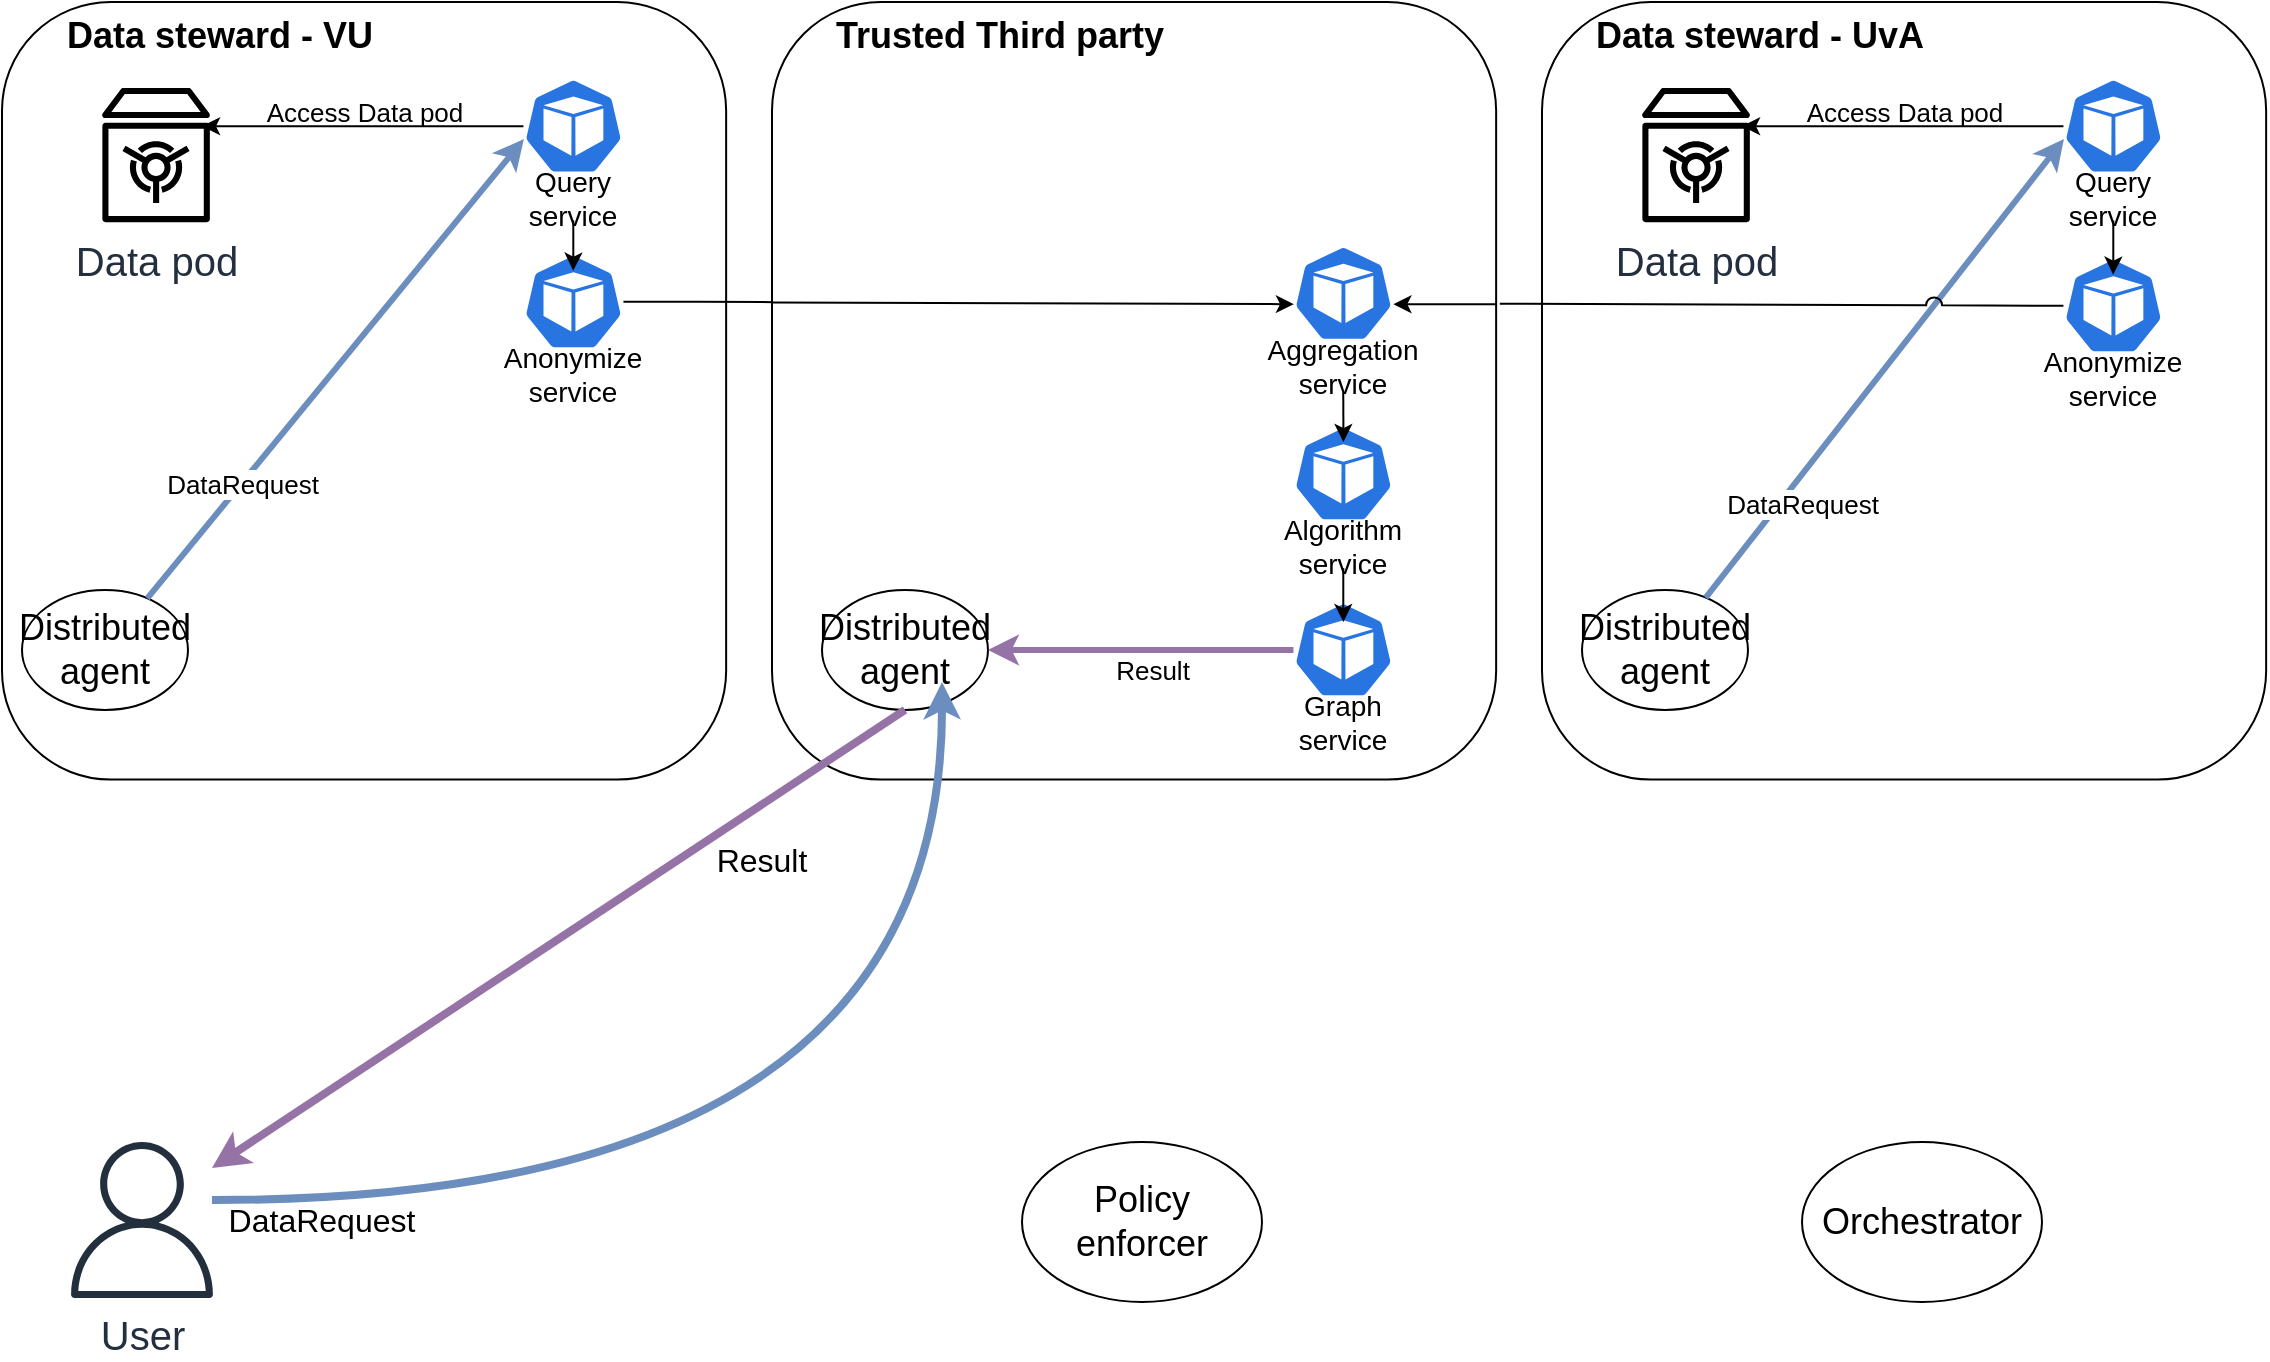 <mxfile version="21.2.8" type="device">
  <diagram name="Page-1" id="IanU65lXr5YfgjGVrclR">
    <mxGraphModel dx="1050" dy="829" grid="1" gridSize="10" guides="1" tooltips="1" connect="1" arrows="1" fold="1" page="1" pageScale="1" pageWidth="1169" pageHeight="827" math="0" shadow="0">
      <root>
        <UserObject label="" animation="show h92vyBFQPAxpP5EG-O4V-59 fade&#xa;show h92vyBFQPAxpP5EG-O4V-61 fade&#xa;wait 1000&#xa;" id="0">
          <mxCell />
        </UserObject>
        <mxCell id="1" parent="0" visible="0" />
        <mxCell id="ejBQTjxxGpx7nVnpFVH0-9" value="&lt;font style=&quot;font-size: 18px;&quot;&gt;Orchestrator&lt;/font&gt;" style="ellipse;whiteSpace=wrap;html=1;fontSize=18;" parent="1" vertex="1">
          <mxGeometry x="910" y="630" width="120" height="80" as="geometry" />
        </mxCell>
        <mxCell id="rK9YfflER0Mp0wtVrPLG-1" value="&lt;font style=&quot;font-size: 20px;&quot;&gt;User&lt;/font&gt;" style="sketch=0;outlineConnect=0;fontColor=#232F3E;gradientColor=none;fillColor=#232F3D;strokeColor=none;dashed=0;verticalLabelPosition=bottom;verticalAlign=top;align=center;html=1;fontSize=12;fontStyle=0;aspect=fixed;pointerEvents=1;shape=mxgraph.aws4.user;" parent="1" vertex="1">
          <mxGeometry x="41" y="630" width="78" height="78" as="geometry" />
        </mxCell>
        <mxCell id="ejBQTjxxGpx7nVnpFVH0-27" value="&lt;font style=&quot;font-size: 18px;&quot;&gt;Policy enforcer&lt;/font&gt;" style="ellipse;whiteSpace=wrap;html=1;fontSize=18;" parent="1" vertex="1">
          <mxGeometry x="520" y="630" width="120" height="80" as="geometry" />
        </mxCell>
        <mxCell id="1hLJXNPvr-CjMOHG3oBd-73" value="" style="group" parent="1" vertex="1" connectable="0">
          <mxGeometry x="10" y="60" width="362.069" height="388.79" as="geometry" />
        </mxCell>
        <mxCell id="1hLJXNPvr-CjMOHG3oBd-45" value="" style="rounded=1;whiteSpace=wrap;html=1;fontSize=18;" parent="1hLJXNPvr-CjMOHG3oBd-73" vertex="1">
          <mxGeometry width="362.069" height="388.79" as="geometry" />
        </mxCell>
        <mxCell id="1hLJXNPvr-CjMOHG3oBd-46" value="&lt;b style=&quot;font-size: 18px;&quot;&gt;Data steward - VU&lt;br&gt;&lt;/b&gt;" style="text;html=1;strokeColor=none;fillColor=none;align=center;verticalAlign=middle;whiteSpace=wrap;rounded=0;fontSize=18;" parent="1hLJXNPvr-CjMOHG3oBd-73" vertex="1">
          <mxGeometry x="20.002" width="177.944" height="34.075" as="geometry" />
        </mxCell>
        <mxCell id="1hLJXNPvr-CjMOHG3oBd-47" value="&lt;font style=&quot;font-size: 20px;&quot;&gt;Data pod&lt;/font&gt;" style="sketch=0;outlineConnect=0;fontColor=#232F3E;gradientColor=none;fillColor=#000000;strokeColor=none;dashed=0;verticalLabelPosition=bottom;verticalAlign=top;align=center;html=1;fontSize=12;fontStyle=0;aspect=fixed;pointerEvents=1;shape=mxgraph.aws4.vault;" parent="1hLJXNPvr-CjMOHG3oBd-73" vertex="1">
          <mxGeometry x="49.998" y="42.544" width="54.027" height="67.972" as="geometry" />
        </mxCell>
        <mxCell id="1hLJXNPvr-CjMOHG3oBd-50" value="&lt;font style=&quot;font-size: 18px;&quot;&gt;Distributed agent&lt;br&gt;&lt;/font&gt;" style="ellipse;whiteSpace=wrap;html=1;fontSize=18;" parent="1hLJXNPvr-CjMOHG3oBd-73" vertex="1">
          <mxGeometry x="21.04" y="294.01" width="82.99" height="59.94" as="geometry" />
        </mxCell>
        <mxCell id="1hLJXNPvr-CjMOHG3oBd-51" value="" style="group" parent="1hLJXNPvr-CjMOHG3oBd-73" vertex="1" connectable="0">
          <mxGeometry x="257.143" y="37.412" width="57.143" height="71.889" as="geometry" />
        </mxCell>
        <mxCell id="1hLJXNPvr-CjMOHG3oBd-52" value="" style="sketch=0;html=1;dashed=0;whitespace=wrap;fillColor=#2875E2;strokeColor=#ffffff;points=[[0.005,0.63,0],[0.1,0.2,0],[0.9,0.2,0],[0.5,0,0],[0.995,0.63,0],[0.72,0.99,0],[0.5,1,0],[0.28,0.99,0]];verticalLabelPosition=bottom;align=center;verticalAlign=top;shape=mxgraph.kubernetes.icon;prIcon=pod" parent="1hLJXNPvr-CjMOHG3oBd-51" vertex="1">
          <mxGeometry x="3.571" width="50.0" height="49.362" as="geometry" />
        </mxCell>
        <mxCell id="1hLJXNPvr-CjMOHG3oBd-53" value="&lt;font style=&quot;font-size: 14px;&quot;&gt;Query service&lt;/font&gt;" style="text;html=1;strokeColor=none;fillColor=none;align=center;verticalAlign=middle;whiteSpace=wrap;rounded=0;" parent="1hLJXNPvr-CjMOHG3oBd-51" vertex="1">
          <mxGeometry y="49.882" width="57.143" height="22.007" as="geometry" />
        </mxCell>
        <mxCell id="1hLJXNPvr-CjMOHG3oBd-54" value="" style="group" parent="1hLJXNPvr-CjMOHG3oBd-73" vertex="1" connectable="0">
          <mxGeometry x="257.143" y="123.239" width="57.143" height="71.889" as="geometry" />
        </mxCell>
        <mxCell id="1hLJXNPvr-CjMOHG3oBd-55" value="" style="sketch=0;html=1;dashed=0;whitespace=wrap;fillColor=#2875E2;strokeColor=#ffffff;points=[[0.005,0.63,0],[0.1,0.2,0],[0.9,0.2,0],[0.5,0,0],[0.995,0.63,0],[0.72,0.99,0],[0.5,1,0],[0.28,0.99,0]];verticalLabelPosition=bottom;align=center;verticalAlign=top;shape=mxgraph.kubernetes.icon;prIcon=pod" parent="1hLJXNPvr-CjMOHG3oBd-54" vertex="1">
          <mxGeometry x="3.571" width="50.0" height="49.362" as="geometry" />
        </mxCell>
        <mxCell id="1hLJXNPvr-CjMOHG3oBd-56" value="&lt;font style=&quot;font-size: 14px;&quot;&gt;Anonymize service&lt;/font&gt;" style="text;html=1;strokeColor=none;fillColor=none;align=center;verticalAlign=middle;whiteSpace=wrap;rounded=0;" parent="1hLJXNPvr-CjMOHG3oBd-54" vertex="1">
          <mxGeometry y="49.882" width="57.143" height="22.007" as="geometry" />
        </mxCell>
        <mxCell id="1hLJXNPvr-CjMOHG3oBd-57" value="" style="group" parent="1hLJXNPvr-CjMOHG3oBd-73" vertex="1" connectable="0">
          <mxGeometry x="257.143" y="211.267" width="57.143" height="71.889" as="geometry" />
        </mxCell>
        <mxCell id="1hLJXNPvr-CjMOHG3oBd-58" value="" style="sketch=0;html=1;dashed=0;whitespace=wrap;fillColor=#2875E2;strokeColor=#ffffff;points=[[0.005,0.63,0],[0.1,0.2,0],[0.9,0.2,0],[0.5,0,0],[0.995,0.63,0],[0.72,0.99,0],[0.5,1,0],[0.28,0.99,0]];verticalLabelPosition=bottom;align=center;verticalAlign=top;shape=mxgraph.kubernetes.icon;prIcon=pod" parent="1hLJXNPvr-CjMOHG3oBd-57" vertex="1">
          <mxGeometry x="3.571" width="50.0" height="49.362" as="geometry" />
        </mxCell>
        <mxCell id="1hLJXNPvr-CjMOHG3oBd-59" value="&lt;font style=&quot;font-size: 14px;&quot;&gt;Algorithm service&lt;/font&gt;" style="text;html=1;strokeColor=none;fillColor=none;align=center;verticalAlign=middle;whiteSpace=wrap;rounded=0;" parent="1hLJXNPvr-CjMOHG3oBd-57" vertex="1">
          <mxGeometry y="49.882" width="57.143" height="22.007" as="geometry" />
        </mxCell>
        <mxCell id="1hLJXNPvr-CjMOHG3oBd-60" value="" style="group" parent="1hLJXNPvr-CjMOHG3oBd-73" vertex="1" connectable="0">
          <mxGeometry x="257.143" y="299.295" width="57.143" height="71.889" as="geometry" />
        </mxCell>
        <mxCell id="1hLJXNPvr-CjMOHG3oBd-61" value="" style="sketch=0;html=1;dashed=0;whitespace=wrap;fillColor=#2875E2;strokeColor=#ffffff;points=[[0.005,0.63,0],[0.1,0.2,0],[0.9,0.2,0],[0.5,0,0],[0.995,0.63,0],[0.72,0.99,0],[0.5,1,0],[0.28,0.99,0]];verticalLabelPosition=bottom;align=center;verticalAlign=top;shape=mxgraph.kubernetes.icon;prIcon=pod" parent="1hLJXNPvr-CjMOHG3oBd-60" vertex="1">
          <mxGeometry x="3.571" width="50.0" height="49.362" as="geometry" />
        </mxCell>
        <mxCell id="1hLJXNPvr-CjMOHG3oBd-62" value="&lt;font style=&quot;font-size: 14px;&quot;&gt;Graph service&lt;/font&gt;" style="text;html=1;strokeColor=none;fillColor=none;align=center;verticalAlign=middle;whiteSpace=wrap;rounded=0;" parent="1hLJXNPvr-CjMOHG3oBd-60" vertex="1">
          <mxGeometry y="49.882" width="57.143" height="22.007" as="geometry" />
        </mxCell>
        <mxCell id="1hLJXNPvr-CjMOHG3oBd-65" value="&lt;font style=&quot;font-size: 13px;&quot;&gt;Access Data pod&lt;/font&gt;" style="edgeLabel;html=1;align=center;verticalAlign=middle;resizable=0;points=[];" parent="1hLJXNPvr-CjMOHG3oBd-73" vertex="1" connectable="0">
          <mxGeometry x="180.714" y="55.111" as="geometry" />
        </mxCell>
        <mxCell id="1hLJXNPvr-CjMOHG3oBd-69" style="edgeStyle=orthogonalEdgeStyle;rounded=0;orthogonalLoop=1;jettySize=auto;html=1;entryX=0.497;entryY=0.184;entryDx=0;entryDy=0;entryPerimeter=0;" parent="1hLJXNPvr-CjMOHG3oBd-73" source="1hLJXNPvr-CjMOHG3oBd-53" target="1hLJXNPvr-CjMOHG3oBd-55" edge="1">
          <mxGeometry relative="1" as="geometry" />
        </mxCell>
        <mxCell id="1hLJXNPvr-CjMOHG3oBd-70" style="edgeStyle=orthogonalEdgeStyle;rounded=0;orthogonalLoop=1;jettySize=auto;html=1;entryX=0.5;entryY=0.177;entryDx=0;entryDy=0;entryPerimeter=0;" parent="1hLJXNPvr-CjMOHG3oBd-73" source="1hLJXNPvr-CjMOHG3oBd-56" target="1hLJXNPvr-CjMOHG3oBd-58" edge="1">
          <mxGeometry relative="1" as="geometry" />
        </mxCell>
        <mxCell id="1hLJXNPvr-CjMOHG3oBd-71" style="edgeStyle=orthogonalEdgeStyle;rounded=0;orthogonalLoop=1;jettySize=auto;html=1;entryX=0.5;entryY=0.217;entryDx=0;entryDy=0;entryPerimeter=0;" parent="1hLJXNPvr-CjMOHG3oBd-73" source="1hLJXNPvr-CjMOHG3oBd-59" target="1hLJXNPvr-CjMOHG3oBd-61" edge="1">
          <mxGeometry relative="1" as="geometry" />
        </mxCell>
        <mxCell id="1hLJXNPvr-CjMOHG3oBd-48" style="rounded=0;orthogonalLoop=1;jettySize=auto;html=1;entryX=0.005;entryY=0.63;entryDx=0;entryDy=0;entryPerimeter=0;fillColor=#dae8fc;strokeColor=#6c8ebf;strokeWidth=2;" parent="1hLJXNPvr-CjMOHG3oBd-73" source="1hLJXNPvr-CjMOHG3oBd-50" target="1hLJXNPvr-CjMOHG3oBd-52" edge="1">
          <mxGeometry relative="1" as="geometry" />
        </mxCell>
        <mxCell id="1hLJXNPvr-CjMOHG3oBd-49" value="&lt;font style=&quot;font-size: 13px;&quot;&gt;DataRequest&lt;/font&gt;" style="edgeLabel;html=1;align=center;verticalAlign=middle;resizable=0;points=[];" parent="1hLJXNPvr-CjMOHG3oBd-48" vertex="1" connectable="0">
          <mxGeometry x="-0.082" y="-1" relative="1" as="geometry">
            <mxPoint x="-30" y="57" as="offset" />
          </mxGeometry>
        </mxCell>
        <mxCell id="1hLJXNPvr-CjMOHG3oBd-72" style="edgeStyle=orthogonalEdgeStyle;rounded=0;orthogonalLoop=1;jettySize=auto;html=1;entryX=0.926;entryY=0.285;entryDx=0;entryDy=0;entryPerimeter=0;startArrow=classic;startFill=1;" parent="1hLJXNPvr-CjMOHG3oBd-73" source="1hLJXNPvr-CjMOHG3oBd-52" target="1hLJXNPvr-CjMOHG3oBd-47" edge="1">
          <mxGeometry relative="1" as="geometry" />
        </mxCell>
        <mxCell id="10bMJvYO1VGyvlAgDhY--3" style="edgeStyle=orthogonalEdgeStyle;rounded=0;orthogonalLoop=1;jettySize=auto;html=1;entryX=1;entryY=0.5;entryDx=0;entryDy=0;fillColor=#e1d5e7;strokeColor=#9673a6;strokeWidth=2;" parent="1hLJXNPvr-CjMOHG3oBd-73" source="1hLJXNPvr-CjMOHG3oBd-61" target="1hLJXNPvr-CjMOHG3oBd-50" edge="1">
          <mxGeometry relative="1" as="geometry" />
        </mxCell>
        <mxCell id="1hLJXNPvr-CjMOHG3oBd-99" value="" style="group" parent="1" vertex="1" connectable="0">
          <mxGeometry x="780" y="60" width="362.069" height="388.79" as="geometry" />
        </mxCell>
        <mxCell id="1hLJXNPvr-CjMOHG3oBd-74" value="" style="rounded=1;whiteSpace=wrap;html=1;fontSize=18;" parent="1hLJXNPvr-CjMOHG3oBd-99" vertex="1">
          <mxGeometry width="362.069" height="388.79" as="geometry" />
        </mxCell>
        <mxCell id="1hLJXNPvr-CjMOHG3oBd-75" value="&lt;b style=&quot;font-size: 18px;&quot;&gt;Data steward - UvA&lt;br&gt;&lt;/b&gt;" style="text;html=1;strokeColor=none;fillColor=none;align=center;verticalAlign=middle;whiteSpace=wrap;rounded=0;fontSize=18;" parent="1hLJXNPvr-CjMOHG3oBd-99" vertex="1">
          <mxGeometry x="20.002" width="177.944" height="34.075" as="geometry" />
        </mxCell>
        <mxCell id="1hLJXNPvr-CjMOHG3oBd-76" value="&lt;font style=&quot;font-size: 20px;&quot;&gt;Data pod&lt;/font&gt;" style="sketch=0;outlineConnect=0;fontColor=#232F3E;gradientColor=none;fillColor=#000000;strokeColor=none;dashed=0;verticalLabelPosition=bottom;verticalAlign=top;align=center;html=1;fontSize=12;fontStyle=0;aspect=fixed;pointerEvents=1;shape=mxgraph.aws4.vault;" parent="1hLJXNPvr-CjMOHG3oBd-99" vertex="1">
          <mxGeometry x="49.998" y="42.544" width="54.027" height="67.972" as="geometry" />
        </mxCell>
        <mxCell id="1hLJXNPvr-CjMOHG3oBd-79" value="&lt;font style=&quot;font-size: 18px;&quot;&gt;Distributed agent&lt;br&gt;&lt;/font&gt;" style="ellipse;whiteSpace=wrap;html=1;fontSize=18;" parent="1hLJXNPvr-CjMOHG3oBd-99" vertex="1">
          <mxGeometry x="20" y="294" width="82.99" height="59.94" as="geometry" />
        </mxCell>
        <mxCell id="1hLJXNPvr-CjMOHG3oBd-80" value="" style="group" parent="1hLJXNPvr-CjMOHG3oBd-99" vertex="1" connectable="0">
          <mxGeometry x="257.143" y="37.412" width="57.143" height="71.889" as="geometry" />
        </mxCell>
        <mxCell id="1hLJXNPvr-CjMOHG3oBd-81" value="" style="sketch=0;html=1;dashed=0;whitespace=wrap;fillColor=#2875E2;strokeColor=#ffffff;points=[[0.005,0.63,0],[0.1,0.2,0],[0.9,0.2,0],[0.5,0,0],[0.995,0.63,0],[0.72,0.99,0],[0.5,1,0],[0.28,0.99,0]];verticalLabelPosition=bottom;align=center;verticalAlign=top;shape=mxgraph.kubernetes.icon;prIcon=pod" parent="1hLJXNPvr-CjMOHG3oBd-80" vertex="1">
          <mxGeometry x="3.571" width="50.0" height="49.362" as="geometry" />
        </mxCell>
        <mxCell id="1hLJXNPvr-CjMOHG3oBd-82" value="&lt;font style=&quot;font-size: 14px;&quot;&gt;Query service&lt;/font&gt;" style="text;html=1;strokeColor=none;fillColor=none;align=center;verticalAlign=middle;whiteSpace=wrap;rounded=0;" parent="1hLJXNPvr-CjMOHG3oBd-80" vertex="1">
          <mxGeometry y="49.882" width="57.143" height="22.007" as="geometry" />
        </mxCell>
        <mxCell id="1hLJXNPvr-CjMOHG3oBd-83" value="" style="group" parent="1hLJXNPvr-CjMOHG3oBd-99" vertex="1" connectable="0">
          <mxGeometry x="257.143" y="123.239" width="57.143" height="71.889" as="geometry" />
        </mxCell>
        <mxCell id="1hLJXNPvr-CjMOHG3oBd-84" value="" style="sketch=0;html=1;dashed=0;whitespace=wrap;fillColor=#2875E2;strokeColor=#ffffff;points=[[0.005,0.63,0],[0.1,0.2,0],[0.9,0.2,0],[0.5,0,0],[0.995,0.63,0],[0.72,0.99,0],[0.5,1,0],[0.28,0.99,0]];verticalLabelPosition=bottom;align=center;verticalAlign=top;shape=mxgraph.kubernetes.icon;prIcon=pod" parent="1hLJXNPvr-CjMOHG3oBd-83" vertex="1">
          <mxGeometry x="3.571" width="50.0" height="49.362" as="geometry" />
        </mxCell>
        <mxCell id="1hLJXNPvr-CjMOHG3oBd-85" value="&lt;font style=&quot;font-size: 14px;&quot;&gt;Anonymize service&lt;/font&gt;" style="text;html=1;strokeColor=none;fillColor=none;align=center;verticalAlign=middle;whiteSpace=wrap;rounded=0;" parent="1hLJXNPvr-CjMOHG3oBd-83" vertex="1">
          <mxGeometry y="49.882" width="57.143" height="22.007" as="geometry" />
        </mxCell>
        <mxCell id="1hLJXNPvr-CjMOHG3oBd-86" value="" style="group" parent="1hLJXNPvr-CjMOHG3oBd-99" vertex="1" connectable="0">
          <mxGeometry x="257.143" y="211.267" width="57.143" height="71.889" as="geometry" />
        </mxCell>
        <mxCell id="1hLJXNPvr-CjMOHG3oBd-87" value="" style="sketch=0;html=1;dashed=0;whitespace=wrap;fillColor=#2875E2;strokeColor=#ffffff;points=[[0.005,0.63,0],[0.1,0.2,0],[0.9,0.2,0],[0.5,0,0],[0.995,0.63,0],[0.72,0.99,0],[0.5,1,0],[0.28,0.99,0]];verticalLabelPosition=bottom;align=center;verticalAlign=top;shape=mxgraph.kubernetes.icon;prIcon=pod" parent="1hLJXNPvr-CjMOHG3oBd-86" vertex="1">
          <mxGeometry x="3.571" width="50.0" height="49.362" as="geometry" />
        </mxCell>
        <mxCell id="1hLJXNPvr-CjMOHG3oBd-88" value="&lt;font style=&quot;font-size: 14px;&quot;&gt;Algorithm service&lt;/font&gt;" style="text;html=1;strokeColor=none;fillColor=none;align=center;verticalAlign=middle;whiteSpace=wrap;rounded=0;" parent="1hLJXNPvr-CjMOHG3oBd-86" vertex="1">
          <mxGeometry y="49.882" width="57.143" height="22.007" as="geometry" />
        </mxCell>
        <mxCell id="1hLJXNPvr-CjMOHG3oBd-89" value="" style="group" parent="1hLJXNPvr-CjMOHG3oBd-99" vertex="1" connectable="0">
          <mxGeometry x="257.143" y="299.295" width="57.143" height="71.889" as="geometry" />
        </mxCell>
        <mxCell id="1hLJXNPvr-CjMOHG3oBd-90" value="" style="sketch=0;html=1;dashed=0;whitespace=wrap;fillColor=#2875E2;strokeColor=#ffffff;points=[[0.005,0.63,0],[0.1,0.2,0],[0.9,0.2,0],[0.5,0,0],[0.995,0.63,0],[0.72,0.99,0],[0.5,1,0],[0.28,0.99,0]];verticalLabelPosition=bottom;align=center;verticalAlign=top;shape=mxgraph.kubernetes.icon;prIcon=pod" parent="1hLJXNPvr-CjMOHG3oBd-89" vertex="1">
          <mxGeometry x="3.571" width="50.0" height="49.362" as="geometry" />
        </mxCell>
        <mxCell id="1hLJXNPvr-CjMOHG3oBd-91" value="&lt;font style=&quot;font-size: 14px;&quot;&gt;Graph service&lt;/font&gt;" style="text;html=1;strokeColor=none;fillColor=none;align=center;verticalAlign=middle;whiteSpace=wrap;rounded=0;" parent="1hLJXNPvr-CjMOHG3oBd-89" vertex="1">
          <mxGeometry y="49.882" width="57.143" height="22.007" as="geometry" />
        </mxCell>
        <mxCell id="1hLJXNPvr-CjMOHG3oBd-94" value="&lt;font style=&quot;font-size: 13px;&quot;&gt;Access Data pod&lt;/font&gt;" style="edgeLabel;html=1;align=center;verticalAlign=middle;resizable=0;points=[];" parent="1hLJXNPvr-CjMOHG3oBd-99" vertex="1" connectable="0">
          <mxGeometry x="180.714" y="55.111" as="geometry" />
        </mxCell>
        <mxCell id="1hLJXNPvr-CjMOHG3oBd-95" style="edgeStyle=orthogonalEdgeStyle;rounded=0;orthogonalLoop=1;jettySize=auto;html=1;entryX=0.497;entryY=0.184;entryDx=0;entryDy=0;entryPerimeter=0;" parent="1hLJXNPvr-CjMOHG3oBd-99" source="1hLJXNPvr-CjMOHG3oBd-82" target="1hLJXNPvr-CjMOHG3oBd-84" edge="1">
          <mxGeometry relative="1" as="geometry" />
        </mxCell>
        <mxCell id="1hLJXNPvr-CjMOHG3oBd-96" style="edgeStyle=orthogonalEdgeStyle;rounded=0;orthogonalLoop=1;jettySize=auto;html=1;entryX=0.5;entryY=0.177;entryDx=0;entryDy=0;entryPerimeter=0;" parent="1hLJXNPvr-CjMOHG3oBd-99" source="1hLJXNPvr-CjMOHG3oBd-85" target="1hLJXNPvr-CjMOHG3oBd-87" edge="1">
          <mxGeometry relative="1" as="geometry" />
        </mxCell>
        <mxCell id="1hLJXNPvr-CjMOHG3oBd-97" style="edgeStyle=orthogonalEdgeStyle;rounded=0;orthogonalLoop=1;jettySize=auto;html=1;entryX=0.5;entryY=0.217;entryDx=0;entryDy=0;entryPerimeter=0;" parent="1hLJXNPvr-CjMOHG3oBd-99" source="1hLJXNPvr-CjMOHG3oBd-88" target="1hLJXNPvr-CjMOHG3oBd-90" edge="1">
          <mxGeometry relative="1" as="geometry" />
        </mxCell>
        <mxCell id="1hLJXNPvr-CjMOHG3oBd-77" style="rounded=0;orthogonalLoop=1;jettySize=auto;html=1;entryX=0.005;entryY=0.63;entryDx=0;entryDy=0;entryPerimeter=0;fillColor=#dae8fc;strokeColor=#6c8ebf;strokeWidth=2;" parent="1hLJXNPvr-CjMOHG3oBd-99" source="1hLJXNPvr-CjMOHG3oBd-79" target="1hLJXNPvr-CjMOHG3oBd-81" edge="1">
          <mxGeometry relative="1" as="geometry" />
        </mxCell>
        <mxCell id="1hLJXNPvr-CjMOHG3oBd-78" value="&lt;font style=&quot;font-size: 13px;&quot;&gt;DataRequest&lt;/font&gt;" style="edgeLabel;html=1;align=center;verticalAlign=middle;resizable=0;points=[];" parent="1hLJXNPvr-CjMOHG3oBd-77" vertex="1" connectable="0">
          <mxGeometry x="-0.082" y="-1" relative="1" as="geometry">
            <mxPoint x="-35" y="67" as="offset" />
          </mxGeometry>
        </mxCell>
        <mxCell id="1hLJXNPvr-CjMOHG3oBd-98" style="edgeStyle=orthogonalEdgeStyle;rounded=0;orthogonalLoop=1;jettySize=auto;html=1;entryX=0.926;entryY=0.285;entryDx=0;entryDy=0;entryPerimeter=0;startArrow=classic;startFill=1;" parent="1hLJXNPvr-CjMOHG3oBd-99" source="1hLJXNPvr-CjMOHG3oBd-81" target="1hLJXNPvr-CjMOHG3oBd-76" edge="1">
          <mxGeometry relative="1" as="geometry" />
        </mxCell>
        <mxCell id="10bMJvYO1VGyvlAgDhY--6" style="edgeStyle=orthogonalEdgeStyle;rounded=0;orthogonalLoop=1;jettySize=auto;html=1;entryX=1;entryY=0.5;entryDx=0;entryDy=0;fillColor=#e1d5e7;strokeColor=#9673a6;strokeWidth=2;" parent="1hLJXNPvr-CjMOHG3oBd-99" source="1hLJXNPvr-CjMOHG3oBd-90" target="1hLJXNPvr-CjMOHG3oBd-79" edge="1">
          <mxGeometry relative="1" as="geometry" />
        </mxCell>
        <mxCell id="10bMJvYO1VGyvlAgDhY--2" value="&lt;font style=&quot;font-size: 16px;&quot;&gt;&lt;b&gt;1&lt;/b&gt;&lt;/font&gt;" style="ellipse;whiteSpace=wrap;html=1;aspect=fixed;strokeWidth=2;fontFamily=Tahoma;spacingBottom=4;spacingRight=2;strokeColor=#82b366;fillColor=#d5e8d4;" parent="1" vertex="1">
          <mxGeometry x="520" y="750" width="47" height="47" as="geometry" />
        </mxCell>
        <mxCell id="10bMJvYO1VGyvlAgDhY--11" value="" style="endArrow=classic;html=1;rounded=0;fillColor=#d5e8d4;strokeColor=#82b366;strokeWidth=3;" parent="1" edge="1">
          <mxGeometry width="50" height="50" relative="1" as="geometry">
            <mxPoint x="579.81" y="810" as="sourcePoint" />
            <mxPoint x="579.81" y="710" as="targetPoint" />
          </mxGeometry>
        </mxCell>
        <mxCell id="xS-tHYIV7e6mVsEU0imL-1" style="edgeStyle=orthogonalEdgeStyle;rounded=0;orthogonalLoop=1;jettySize=auto;html=1;" edge="1" parent="1" source="1hLJXNPvr-CjMOHG3oBd-121" target="1hLJXNPvr-CjMOHG3oBd-157">
          <mxGeometry relative="1" as="geometry" />
        </mxCell>
        <object label="archetype-arrives" id="_XR76nhHlAqlG2cMq_mx-5">
          <mxCell parent="0" visible="0" />
        </object>
        <mxCell id="_XR76nhHlAqlG2cMq_mx-6" value="" style="endArrow=classic;html=1;rounded=0;fillColor=#d5e8d4;strokeColor=#82b366;strokeWidth=3;" parent="_XR76nhHlAqlG2cMq_mx-5" edge="1">
          <mxGeometry width="50" height="50" relative="1" as="geometry">
            <mxPoint x="580" y="810" as="sourcePoint" />
            <mxPoint x="580" y="710" as="targetPoint" />
          </mxGeometry>
        </mxCell>
        <mxCell id="_XR76nhHlAqlG2cMq_mx-7" value="&lt;ul style=&quot;border-color: var(--border-color); font-size: 16px; text-align: left;&quot;&gt;&lt;li style=&quot;border-color: var(--border-color);&quot;&gt;New archetype pattern for this agreement&lt;/li&gt;&lt;li style=&quot;border-color: var(--border-color);&quot;&gt;&lt;span style=&quot;border-color: var(--border-color);&quot;&gt;Invalidate accessTokens for associated users&lt;/span&gt;&lt;/li&gt;&lt;/ul&gt;" style="text;html=1;strokeColor=none;fillColor=none;align=center;verticalAlign=middle;whiteSpace=wrap;rounded=0;" parent="_XR76nhHlAqlG2cMq_mx-5" vertex="1">
          <mxGeometry x="570" y="750" width="350" height="60" as="geometry" />
        </mxCell>
        <mxCell id="10bMJvYO1VGyvlAgDhY--13" style="rounded=0;orthogonalLoop=1;jettySize=auto;html=1;entryX=0.653;entryY=0.936;entryDx=0;entryDy=0;fillColor=#dae8fc;strokeColor=#6c8ebf;strokeWidth=4;entryPerimeter=0;" parent="_XR76nhHlAqlG2cMq_mx-5" edge="1">
          <mxGeometry relative="1" as="geometry">
            <mxPoint x="85" y="630" as="sourcePoint" />
            <mxPoint x="85" y="410" as="targetPoint" />
          </mxGeometry>
        </mxCell>
        <mxCell id="10bMJvYO1VGyvlAgDhY--14" style="rounded=0;orthogonalLoop=1;jettySize=auto;html=1;fillColor=#e1d5e7;strokeColor=#9673a6;strokeWidth=4;" parent="_XR76nhHlAqlG2cMq_mx-5" edge="1">
          <mxGeometry relative="1" as="geometry">
            <mxPoint x="73" y="414" as="sourcePoint" />
            <mxPoint x="73" y="620" as="targetPoint" />
          </mxGeometry>
        </mxCell>
        <mxCell id="10bMJvYO1VGyvlAgDhY--15" style="rounded=0;orthogonalLoop=1;jettySize=auto;html=1;entryX=0;entryY=1;entryDx=0;entryDy=0;fillColor=#dae8fc;strokeColor=#6c8ebf;strokeWidth=4;" parent="_XR76nhHlAqlG2cMq_mx-5" edge="1">
          <mxGeometry relative="1" as="geometry">
            <mxPoint x="130" y="680" as="sourcePoint" />
            <mxPoint x="812" y="405" as="targetPoint" />
          </mxGeometry>
        </mxCell>
        <mxCell id="10bMJvYO1VGyvlAgDhY--16" style="rounded=0;orthogonalLoop=1;jettySize=auto;html=1;exitX=0;exitY=0.5;exitDx=0;exitDy=0;fillColor=#e1d5e7;strokeColor=#9673a6;strokeWidth=4;" parent="_XR76nhHlAqlG2cMq_mx-5" edge="1">
          <mxGeometry relative="1" as="geometry">
            <mxPoint x="800" y="384" as="sourcePoint" />
            <mxPoint x="115" y="655" as="targetPoint" />
          </mxGeometry>
        </mxCell>
        <object label="Request1.2" id="10bMJvYO1VGyvlAgDhY--26">
          <mxCell parent="0" visible="0" />
        </object>
        <mxCell id="10bMJvYO1VGyvlAgDhY--29" style="edgeStyle=orthogonalEdgeStyle;rounded=0;orthogonalLoop=1;jettySize=auto;html=1;fillColor=#fff2cc;strokeColor=#d6b656;strokeWidth=4;" parent="10bMJvYO1VGyvlAgDhY--26" edge="1">
          <mxGeometry relative="1" as="geometry">
            <mxPoint x="640" y="670" as="sourcePoint" />
            <mxPoint x="910" y="670" as="targetPoint" />
          </mxGeometry>
        </mxCell>
        <mxCell id="10bMJvYO1VGyvlAgDhY--32" value="&lt;font style=&quot;&quot;&gt;&lt;font style=&quot;font-size: 16px;&quot;&gt;OrchestratorRequest&lt;/font&gt;&lt;br&gt;&lt;/font&gt;" style="text;html=1;strokeColor=none;fillColor=none;align=center;verticalAlign=middle;whiteSpace=wrap;rounded=0;" parent="10bMJvYO1VGyvlAgDhY--26" vertex="1">
          <mxGeometry x="670" y="670" width="210" height="40" as="geometry" />
        </mxCell>
        <mxCell id="10bMJvYO1VGyvlAgDhY--37" value="" style="endArrow=classic;html=1;rounded=0;fillColor=#fff2cc;strokeColor=#d6b656;strokeWidth=4;" parent="10bMJvYO1VGyvlAgDhY--26" edge="1">
          <mxGeometry width="50" height="50" relative="1" as="geometry">
            <mxPoint x="80" y="429" as="sourcePoint" />
            <mxPoint x="80" y="610" as="targetPoint" />
          </mxGeometry>
        </mxCell>
        <mxCell id="10bMJvYO1VGyvlAgDhY--38" value="&lt;font style=&quot;font-size: 16px;&quot;&gt;TokenExpired&lt;/font&gt;" style="edgeLabel;html=1;align=center;verticalAlign=middle;resizable=0;points=[];" parent="10bMJvYO1VGyvlAgDhY--37" vertex="1" connectable="0">
          <mxGeometry x="0.316" y="1" relative="1" as="geometry">
            <mxPoint x="119" y="12" as="offset" />
          </mxGeometry>
        </mxCell>
        <mxCell id="10bMJvYO1VGyvlAgDhY--40" value="&lt;font style=&quot;font-size: 16px;&quot;&gt;&lt;b&gt;2&lt;/b&gt;&lt;/font&gt;" style="ellipse;whiteSpace=wrap;html=1;aspect=fixed;strokeWidth=2;fontFamily=Tahoma;spacingBottom=4;spacingRight=2;strokeColor=#d6b656;fillColor=#fff2cc;" parent="10bMJvYO1VGyvlAgDhY--26" vertex="1">
          <mxGeometry x="650" y="680" width="47" height="47" as="geometry" />
        </mxCell>
        <mxCell id="10bMJvYO1VGyvlAgDhY--42" value="&lt;font style=&quot;font-size: 16px;&quot;&gt;&lt;b&gt;2&lt;/b&gt;&lt;/font&gt;" style="ellipse;whiteSpace=wrap;html=1;aspect=fixed;strokeWidth=2;fontFamily=Tahoma;spacingBottom=4;spacingRight=2;strokeColor=#d6b656;fillColor=#fff2cc;" parent="10bMJvYO1VGyvlAgDhY--26" vertex="1">
          <mxGeometry x="100" y="536.5" width="47" height="47" as="geometry" />
        </mxCell>
        <mxCell id="10bMJvYO1VGyvlAgDhY--46" value="&lt;ul style=&quot;border-color: var(--border-color); font-size: 16px; text-align: left;&quot;&gt;&lt;li style=&quot;border-color: var(--border-color);&quot;&gt;New archetype pattern for this agreement&lt;/li&gt;&lt;/ul&gt;" style="text;html=1;strokeColor=none;fillColor=none;align=center;verticalAlign=middle;whiteSpace=wrap;rounded=0;" parent="10bMJvYO1VGyvlAgDhY--26" vertex="1">
          <mxGeometry x="670" y="690" width="350" height="60" as="geometry" />
        </mxCell>
        <object label="Request1.3" id="10bMJvYO1VGyvlAgDhY--49">
          <mxCell parent="0" visible="0" />
        </object>
        <mxCell id="10bMJvYO1VGyvlAgDhY--50" style="edgeStyle=orthogonalEdgeStyle;rounded=0;orthogonalLoop=1;jettySize=auto;html=1;curved=1;entryX=0;entryY=1;entryDx=0;entryDy=0;fillColor=#f8cecc;strokeColor=#b85450;strokeWidth=4;" parent="10bMJvYO1VGyvlAgDhY--49" edge="1">
          <mxGeometry relative="1" as="geometry">
            <mxPoint x="80" y="708" as="sourcePoint" />
            <mxPoint x="538" y="698" as="targetPoint" />
            <Array as="points">
              <mxPoint x="80" y="730" />
              <mxPoint x="538" y="730" />
            </Array>
          </mxGeometry>
        </mxCell>
        <mxCell id="10bMJvYO1VGyvlAgDhY--51" value="&lt;font style=&quot;font-size: 16px;&quot;&gt;TokenRefresh&lt;/font&gt;" style="edgeLabel;html=1;align=center;verticalAlign=middle;resizable=0;points=[];" parent="10bMJvYO1VGyvlAgDhY--50" vertex="1" connectable="0">
          <mxGeometry x="0.044" y="-2" relative="1" as="geometry">
            <mxPoint x="-15" y="8" as="offset" />
          </mxGeometry>
        </mxCell>
        <mxCell id="10bMJvYO1VGyvlAgDhY--52" style="edgeStyle=orthogonalEdgeStyle;rounded=0;orthogonalLoop=1;jettySize=auto;html=1;fillColor=#fff2cc;strokeColor=#d6b656;strokeWidth=4;" parent="10bMJvYO1VGyvlAgDhY--49" edge="1">
          <mxGeometry relative="1" as="geometry">
            <mxPoint x="640" y="670" as="sourcePoint" />
            <mxPoint x="910" y="670" as="targetPoint" />
          </mxGeometry>
        </mxCell>
        <mxCell id="10bMJvYO1VGyvlAgDhY--55" value="&lt;font style=&quot;&quot;&gt;&lt;font style=&quot;font-size: 16px;&quot;&gt;OrchestratorRequest&lt;/font&gt;&lt;br&gt;&lt;/font&gt;" style="text;html=1;strokeColor=none;fillColor=none;align=center;verticalAlign=middle;whiteSpace=wrap;rounded=0;" parent="10bMJvYO1VGyvlAgDhY--49" vertex="1">
          <mxGeometry x="670" y="670" width="210" height="40" as="geometry" />
        </mxCell>
        <mxCell id="10bMJvYO1VGyvlAgDhY--56" style="rounded=0;orthogonalLoop=1;jettySize=auto;html=1;entryX=1;entryY=1;entryDx=0;entryDy=0;exitX=0;exitY=0;exitDx=0;exitDy=0;fillColor=#f8cecc;strokeColor=#b85450;strokeWidth=4;" parent="10bMJvYO1VGyvlAgDhY--49" target="1hLJXNPvr-CjMOHG3oBd-79" edge="1">
          <mxGeometry relative="1" as="geometry">
            <mxPoint x="928" y="642" as="sourcePoint" />
            <mxPoint x="926" y="449" as="targetPoint" />
          </mxGeometry>
        </mxCell>
        <mxCell id="10bMJvYO1VGyvlAgDhY--57" value="" style="endArrow=classic;html=1;rounded=0;fillColor=#fff2cc;strokeColor=#d6b656;strokeWidth=4;" parent="10bMJvYO1VGyvlAgDhY--49" edge="1">
          <mxGeometry width="50" height="50" relative="1" as="geometry">
            <mxPoint x="80" y="429" as="sourcePoint" />
            <mxPoint x="80" y="610" as="targetPoint" />
          </mxGeometry>
        </mxCell>
        <mxCell id="10bMJvYO1VGyvlAgDhY--58" value="&lt;font style=&quot;font-size: 16px;&quot;&gt;TokenExpired&lt;/font&gt;" style="edgeLabel;html=1;align=center;verticalAlign=middle;resizable=0;points=[];" parent="10bMJvYO1VGyvlAgDhY--57" vertex="1" connectable="0">
          <mxGeometry x="0.316" y="1" relative="1" as="geometry">
            <mxPoint x="119" y="12" as="offset" />
          </mxGeometry>
        </mxCell>
        <mxCell id="10bMJvYO1VGyvlAgDhY--59" value="&lt;font style=&quot;font-size: 16px;&quot;&gt;CompositionRequest&lt;/font&gt;" style="edgeLabel;html=1;align=center;verticalAlign=middle;resizable=0;points=[];" parent="10bMJvYO1VGyvlAgDhY--49" vertex="1" connectable="0">
          <mxGeometry x="1000.0" y="593.496" as="geometry" />
        </mxCell>
        <mxCell id="10bMJvYO1VGyvlAgDhY--60" value="&lt;font style=&quot;font-size: 16px;&quot;&gt;&lt;b&gt;2&lt;/b&gt;&lt;/font&gt;" style="ellipse;whiteSpace=wrap;html=1;aspect=fixed;strokeWidth=2;fontFamily=Tahoma;spacingBottom=4;spacingRight=2;strokeColor=#d6b656;fillColor=#fff2cc;" parent="10bMJvYO1VGyvlAgDhY--49" vertex="1">
          <mxGeometry x="650" y="680" width="47" height="47" as="geometry" />
        </mxCell>
        <mxCell id="10bMJvYO1VGyvlAgDhY--61" value="&lt;font style=&quot;font-size: 16px;&quot;&gt;&lt;b&gt;2&lt;/b&gt;&lt;/font&gt;" style="ellipse;whiteSpace=wrap;html=1;aspect=fixed;strokeWidth=2;fontFamily=Tahoma;spacingBottom=4;spacingRight=2;strokeColor=#d6b656;fillColor=#fff2cc;" parent="10bMJvYO1VGyvlAgDhY--49" vertex="1">
          <mxGeometry x="100" y="536.5" width="47" height="47" as="geometry" />
        </mxCell>
        <mxCell id="10bMJvYO1VGyvlAgDhY--62" value="&lt;font style=&quot;font-size: 16px;&quot;&gt;&lt;b&gt;3&lt;/b&gt;&lt;/font&gt;" style="ellipse;whiteSpace=wrap;html=1;aspect=fixed;strokeWidth=2;fontFamily=Tahoma;spacingBottom=4;spacingRight=2;strokeColor=#b85450;fillColor=#f8cecc;" parent="10bMJvYO1VGyvlAgDhY--49" vertex="1">
          <mxGeometry x="860" y="570" width="47" height="47" as="geometry" />
        </mxCell>
        <mxCell id="10bMJvYO1VGyvlAgDhY--63" value="&lt;font style=&quot;font-size: 16px;&quot;&gt;&lt;b&gt;3&lt;/b&gt;&lt;/font&gt;" style="ellipse;whiteSpace=wrap;html=1;aspect=fixed;strokeWidth=2;fontFamily=Tahoma;spacingBottom=4;spacingRight=2;strokeColor=#b85450;fillColor=#f8cecc;" parent="10bMJvYO1VGyvlAgDhY--49" vertex="1">
          <mxGeometry x="286.5" y="750" width="47" height="47" as="geometry" />
        </mxCell>
        <mxCell id="10bMJvYO1VGyvlAgDhY--66" value="" style="endArrow=classic;html=1;rounded=0;fillColor=#fff2cc;strokeColor=#d6b656;strokeWidth=4;exitX=0;exitY=0.5;exitDx=0;exitDy=0;jumpStyle=arc;jumpSize=13;" parent="10bMJvYO1VGyvlAgDhY--49" edge="1">
          <mxGeometry width="50" height="50" relative="1" as="geometry">
            <mxPoint x="810" y="394" as="sourcePoint" />
            <mxPoint x="140" y="630" as="targetPoint" />
          </mxGeometry>
        </mxCell>
        <mxCell id="10bMJvYO1VGyvlAgDhY--109" value="" style="group" parent="10bMJvYO1VGyvlAgDhY--49" vertex="1" connectable="0">
          <mxGeometry x="394" y="60" width="362.069" height="388.79" as="geometry" />
        </mxCell>
        <mxCell id="10bMJvYO1VGyvlAgDhY--110" value="" style="rounded=1;whiteSpace=wrap;html=1;fontSize=18;" parent="10bMJvYO1VGyvlAgDhY--109" vertex="1">
          <mxGeometry width="362.069" height="388.79" as="geometry" />
        </mxCell>
        <mxCell id="10bMJvYO1VGyvlAgDhY--111" value="&lt;b style=&quot;font-size: 18px;&quot;&gt;Trusted Third party&lt;br&gt;&lt;/b&gt;" style="text;html=1;strokeColor=none;fillColor=none;align=center;verticalAlign=middle;whiteSpace=wrap;rounded=0;fontSize=18;" parent="10bMJvYO1VGyvlAgDhY--109" vertex="1">
          <mxGeometry x="25.002" width="177.944" height="34.075" as="geometry" />
        </mxCell>
        <mxCell id="10bMJvYO1VGyvlAgDhY--112" value="&lt;font style=&quot;font-size: 18px;&quot;&gt;Distributed agent&lt;br&gt;&lt;/font&gt;" style="ellipse;whiteSpace=wrap;html=1;fontSize=18;" parent="10bMJvYO1VGyvlAgDhY--109" vertex="1">
          <mxGeometry x="25" y="294.01" width="82.99" height="59.94" as="geometry" />
        </mxCell>
        <mxCell id="10bMJvYO1VGyvlAgDhY--122" style="edgeStyle=orthogonalEdgeStyle;rounded=0;orthogonalLoop=1;jettySize=auto;html=1;entryX=0.5;entryY=0.217;entryDx=0;entryDy=0;entryPerimeter=0;" parent="10bMJvYO1VGyvlAgDhY--109" edge="1">
          <mxGeometry relative="1" as="geometry">
            <mxPoint x="285.714" y="310.006" as="targetPoint" />
          </mxGeometry>
        </mxCell>
        <mxCell id="10bMJvYO1VGyvlAgDhY--128" style="rounded=0;orthogonalLoop=1;jettySize=auto;html=1;entryX=1;entryY=1;entryDx=0;entryDy=0;strokeWidth=4;fillColor=#f8cecc;strokeColor=#b85450;jumpStyle=arc;" parent="10bMJvYO1VGyvlAgDhY--49" edge="1">
          <mxGeometry relative="1" as="geometry">
            <mxPoint x="915" y="653" as="sourcePoint" />
            <mxPoint x="102" y="405" as="targetPoint" />
          </mxGeometry>
        </mxCell>
        <mxCell id="10bMJvYO1VGyvlAgDhY--129" style="rounded=0;orthogonalLoop=1;jettySize=auto;html=1;entryX=0.5;entryY=1;entryDx=0;entryDy=0;fillColor=#f8cecc;strokeColor=#b85450;strokeWidth=4;jumpStyle=arc;" parent="10bMJvYO1VGyvlAgDhY--49" source="ejBQTjxxGpx7nVnpFVH0-9" target="10bMJvYO1VGyvlAgDhY--112" edge="1">
          <mxGeometry relative="1" as="geometry" />
        </mxCell>
        <object label="Request1.4" id="10bMJvYO1VGyvlAgDhY--68">
          <mxCell parent="0" visible="0" />
        </object>
        <mxCell id="10bMJvYO1VGyvlAgDhY--69" style="edgeStyle=orthogonalEdgeStyle;rounded=0;orthogonalLoop=1;jettySize=auto;html=1;curved=1;entryX=0;entryY=1;entryDx=0;entryDy=0;fillColor=#f8cecc;strokeColor=#b85450;strokeWidth=4;" parent="10bMJvYO1VGyvlAgDhY--68" edge="1">
          <mxGeometry relative="1" as="geometry">
            <mxPoint x="80" y="708" as="sourcePoint" />
            <mxPoint x="538" y="698" as="targetPoint" />
            <Array as="points">
              <mxPoint x="80" y="730" />
              <mxPoint x="538" y="730" />
            </Array>
          </mxGeometry>
        </mxCell>
        <mxCell id="10bMJvYO1VGyvlAgDhY--70" value="&lt;font style=&quot;font-size: 16px;&quot;&gt;TokenRefresh&lt;/font&gt;" style="edgeLabel;html=1;align=center;verticalAlign=middle;resizable=0;points=[];" parent="10bMJvYO1VGyvlAgDhY--69" vertex="1" connectable="0">
          <mxGeometry x="0.044" y="-2" relative="1" as="geometry">
            <mxPoint x="-15" y="8" as="offset" />
          </mxGeometry>
        </mxCell>
        <mxCell id="10bMJvYO1VGyvlAgDhY--71" style="edgeStyle=orthogonalEdgeStyle;rounded=0;orthogonalLoop=1;jettySize=auto;html=1;fillColor=#fff2cc;strokeColor=#d6b656;strokeWidth=4;" parent="10bMJvYO1VGyvlAgDhY--68" edge="1">
          <mxGeometry relative="1" as="geometry">
            <mxPoint x="640" y="670" as="sourcePoint" />
            <mxPoint x="910" y="670" as="targetPoint" />
          </mxGeometry>
        </mxCell>
        <mxCell id="10bMJvYO1VGyvlAgDhY--72" style="edgeStyle=orthogonalEdgeStyle;rounded=0;orthogonalLoop=1;jettySize=auto;html=1;fillColor=#dae8fc;strokeColor=#6c8ebf;strokeWidth=4;" parent="10bMJvYO1VGyvlAgDhY--68" edge="1">
          <mxGeometry relative="1" as="geometry">
            <mxPoint x="528" y="650" as="sourcePoint" />
            <mxPoint x="115" y="650" as="targetPoint" />
            <Array as="points">
              <mxPoint x="220" y="650" />
              <mxPoint x="220" y="650" />
            </Array>
          </mxGeometry>
        </mxCell>
        <mxCell id="10bMJvYO1VGyvlAgDhY--73" value="&lt;font style=&quot;font-size: 16px;&quot;&gt;AcceptedDataRequest&lt;/font&gt;" style="edgeLabel;html=1;align=center;verticalAlign=middle;resizable=0;points=[];" parent="10bMJvYO1VGyvlAgDhY--72" vertex="1" connectable="0">
          <mxGeometry x="-0.006" y="-1" relative="1" as="geometry">
            <mxPoint x="58" y="31" as="offset" />
          </mxGeometry>
        </mxCell>
        <mxCell id="10bMJvYO1VGyvlAgDhY--74" value="&lt;font style=&quot;&quot;&gt;&lt;font style=&quot;font-size: 16px;&quot;&gt;OrchestratorRequest&lt;/font&gt;&lt;br&gt;&lt;/font&gt;" style="text;html=1;strokeColor=none;fillColor=none;align=center;verticalAlign=middle;whiteSpace=wrap;rounded=0;" parent="10bMJvYO1VGyvlAgDhY--68" vertex="1">
          <mxGeometry x="670" y="670" width="210" height="40" as="geometry" />
        </mxCell>
        <mxCell id="10bMJvYO1VGyvlAgDhY--76" value="" style="endArrow=classic;html=1;rounded=0;fillColor=#fff2cc;strokeColor=#d6b656;strokeWidth=4;" parent="10bMJvYO1VGyvlAgDhY--68" edge="1">
          <mxGeometry width="50" height="50" relative="1" as="geometry">
            <mxPoint x="80" y="429" as="sourcePoint" />
            <mxPoint x="80" y="610" as="targetPoint" />
          </mxGeometry>
        </mxCell>
        <mxCell id="10bMJvYO1VGyvlAgDhY--77" value="&lt;font style=&quot;font-size: 16px;&quot;&gt;TokenExpired&lt;/font&gt;" style="edgeLabel;html=1;align=center;verticalAlign=middle;resizable=0;points=[];" parent="10bMJvYO1VGyvlAgDhY--76" vertex="1" connectable="0">
          <mxGeometry x="0.316" y="1" relative="1" as="geometry">
            <mxPoint x="119" y="12" as="offset" />
          </mxGeometry>
        </mxCell>
        <mxCell id="10bMJvYO1VGyvlAgDhY--79" value="&lt;font style=&quot;font-size: 16px;&quot;&gt;&lt;b&gt;2&lt;/b&gt;&lt;/font&gt;" style="ellipse;whiteSpace=wrap;html=1;aspect=fixed;strokeWidth=2;fontFamily=Tahoma;spacingBottom=4;spacingRight=2;strokeColor=#d6b656;fillColor=#fff2cc;" parent="10bMJvYO1VGyvlAgDhY--68" vertex="1">
          <mxGeometry x="650" y="680" width="47" height="47" as="geometry" />
        </mxCell>
        <mxCell id="10bMJvYO1VGyvlAgDhY--80" value="&lt;font style=&quot;font-size: 16px;&quot;&gt;&lt;b&gt;2&lt;/b&gt;&lt;/font&gt;" style="ellipse;whiteSpace=wrap;html=1;aspect=fixed;strokeWidth=2;fontFamily=Tahoma;spacingBottom=4;spacingRight=2;strokeColor=#d6b656;fillColor=#fff2cc;" parent="10bMJvYO1VGyvlAgDhY--68" vertex="1">
          <mxGeometry x="100" y="536.5" width="47" height="47" as="geometry" />
        </mxCell>
        <mxCell id="10bMJvYO1VGyvlAgDhY--82" value="&lt;font style=&quot;font-size: 16px;&quot;&gt;&lt;b&gt;3&lt;/b&gt;&lt;/font&gt;" style="ellipse;whiteSpace=wrap;html=1;aspect=fixed;strokeWidth=2;fontFamily=Tahoma;spacingBottom=4;spacingRight=2;strokeColor=#b85450;fillColor=#f8cecc;" parent="10bMJvYO1VGyvlAgDhY--68" vertex="1">
          <mxGeometry x="286.5" y="750" width="47" height="47" as="geometry" />
        </mxCell>
        <mxCell id="10bMJvYO1VGyvlAgDhY--83" value="&lt;font style=&quot;font-size: 16px;&quot;&gt;&lt;b&gt;4&lt;/b&gt;&lt;/font&gt;" style="ellipse;whiteSpace=wrap;html=1;aspect=fixed;strokeWidth=2;fontFamily=Tahoma;spacingBottom=4;spacingRight=2;strokeColor=#6c8ebf;fillColor=#dae8fc;" parent="10bMJvYO1VGyvlAgDhY--68" vertex="1">
          <mxGeometry x="240" y="660" width="47" height="47" as="geometry" />
        </mxCell>
        <mxCell id="10bMJvYO1VGyvlAgDhY--85" value="" style="endArrow=classic;html=1;rounded=0;fillColor=#fff2cc;strokeColor=#d6b656;strokeWidth=4;exitX=0;exitY=0.5;exitDx=0;exitDy=0;" parent="10bMJvYO1VGyvlAgDhY--68" edge="1">
          <mxGeometry width="50" height="50" relative="1" as="geometry">
            <mxPoint x="810" y="394" as="sourcePoint" />
            <mxPoint x="140" y="630" as="targetPoint" />
          </mxGeometry>
        </mxCell>
        <mxCell id="1hLJXNPvr-CjMOHG3oBd-148" value="TTP-Background" parent="0" />
        <mxCell id="1hLJXNPvr-CjMOHG3oBd-177" value="" style="group" parent="1hLJXNPvr-CjMOHG3oBd-148" vertex="1" connectable="0">
          <mxGeometry x="780" y="60" width="362.069" height="388.79" as="geometry" />
        </mxCell>
        <mxCell id="1hLJXNPvr-CjMOHG3oBd-178" value="" style="rounded=1;whiteSpace=wrap;html=1;fontSize=18;" parent="1hLJXNPvr-CjMOHG3oBd-177" vertex="1">
          <mxGeometry width="362.069" height="388.79" as="geometry" />
        </mxCell>
        <mxCell id="1hLJXNPvr-CjMOHG3oBd-179" value="&lt;b style=&quot;font-size: 18px;&quot;&gt;Data steward - UvA&lt;br&gt;&lt;/b&gt;" style="text;html=1;strokeColor=none;fillColor=none;align=center;verticalAlign=middle;whiteSpace=wrap;rounded=0;fontSize=18;" parent="1hLJXNPvr-CjMOHG3oBd-177" vertex="1">
          <mxGeometry x="20.002" width="177.944" height="34.075" as="geometry" />
        </mxCell>
        <mxCell id="1hLJXNPvr-CjMOHG3oBd-180" value="&lt;font style=&quot;font-size: 20px;&quot;&gt;Data pod&lt;/font&gt;" style="sketch=0;outlineConnect=0;fontColor=#232F3E;gradientColor=none;fillColor=#000000;strokeColor=none;dashed=0;verticalLabelPosition=bottom;verticalAlign=top;align=center;html=1;fontSize=12;fontStyle=0;aspect=fixed;pointerEvents=1;shape=mxgraph.aws4.vault;" parent="1hLJXNPvr-CjMOHG3oBd-177" vertex="1">
          <mxGeometry x="49.998" y="42.544" width="54.027" height="67.972" as="geometry" />
        </mxCell>
        <mxCell id="1hLJXNPvr-CjMOHG3oBd-181" value="&lt;font style=&quot;font-size: 18px;&quot;&gt;Distributed agent&lt;br&gt;&lt;/font&gt;" style="ellipse;whiteSpace=wrap;html=1;fontSize=18;" parent="1hLJXNPvr-CjMOHG3oBd-177" vertex="1">
          <mxGeometry x="20" y="294" width="82.99" height="59.94" as="geometry" />
        </mxCell>
        <mxCell id="1hLJXNPvr-CjMOHG3oBd-182" value="" style="group" parent="1hLJXNPvr-CjMOHG3oBd-177" vertex="1" connectable="0">
          <mxGeometry x="257.143" y="37.412" width="57.143" height="71.889" as="geometry" />
        </mxCell>
        <mxCell id="1hLJXNPvr-CjMOHG3oBd-183" value="" style="sketch=0;html=1;dashed=0;whitespace=wrap;fillColor=#2875E2;strokeColor=#ffffff;points=[[0.005,0.63,0],[0.1,0.2,0],[0.9,0.2,0],[0.5,0,0],[0.995,0.63,0],[0.72,0.99,0],[0.5,1,0],[0.28,0.99,0]];verticalLabelPosition=bottom;align=center;verticalAlign=top;shape=mxgraph.kubernetes.icon;prIcon=pod" parent="1hLJXNPvr-CjMOHG3oBd-182" vertex="1">
          <mxGeometry x="3.571" width="50.0" height="49.362" as="geometry" />
        </mxCell>
        <mxCell id="1hLJXNPvr-CjMOHG3oBd-184" value="&lt;font style=&quot;font-size: 14px;&quot;&gt;Query service&lt;/font&gt;" style="text;html=1;strokeColor=none;fillColor=none;align=center;verticalAlign=middle;whiteSpace=wrap;rounded=0;" parent="1hLJXNPvr-CjMOHG3oBd-182" vertex="1">
          <mxGeometry y="49.882" width="57.143" height="22.007" as="geometry" />
        </mxCell>
        <mxCell id="1hLJXNPvr-CjMOHG3oBd-185" value="" style="group" parent="1hLJXNPvr-CjMOHG3oBd-177" vertex="1" connectable="0">
          <mxGeometry x="257.143" y="127.239" width="57.143" height="71.889" as="geometry" />
        </mxCell>
        <mxCell id="1hLJXNPvr-CjMOHG3oBd-186" value="" style="sketch=0;html=1;dashed=0;whitespace=wrap;fillColor=#2875E2;strokeColor=#ffffff;points=[[0.005,0.63,0],[0.1,0.2,0],[0.9,0.2,0],[0.5,0,0],[0.995,0.63,0],[0.72,0.99,0],[0.5,1,0],[0.28,0.99,0]];verticalLabelPosition=bottom;align=center;verticalAlign=top;shape=mxgraph.kubernetes.icon;prIcon=pod" parent="1hLJXNPvr-CjMOHG3oBd-185" vertex="1">
          <mxGeometry x="3.571" width="50.0" height="49.362" as="geometry" />
        </mxCell>
        <mxCell id="1hLJXNPvr-CjMOHG3oBd-187" value="&lt;font style=&quot;font-size: 14px;&quot;&gt;Anonymize service&lt;/font&gt;" style="text;html=1;strokeColor=none;fillColor=none;align=center;verticalAlign=middle;whiteSpace=wrap;rounded=0;" parent="1hLJXNPvr-CjMOHG3oBd-185" vertex="1">
          <mxGeometry y="49.882" width="57.143" height="22.007" as="geometry" />
        </mxCell>
        <mxCell id="1hLJXNPvr-CjMOHG3oBd-194" value="&lt;font style=&quot;font-size: 13px;&quot;&gt;Access Data pod&lt;/font&gt;" style="edgeLabel;html=1;align=center;verticalAlign=middle;resizable=0;points=[];" parent="1hLJXNPvr-CjMOHG3oBd-177" vertex="1" connectable="0">
          <mxGeometry x="180.714" y="55.111" as="geometry" />
        </mxCell>
        <mxCell id="1hLJXNPvr-CjMOHG3oBd-195" style="edgeStyle=orthogonalEdgeStyle;rounded=0;orthogonalLoop=1;jettySize=auto;html=1;entryX=0.497;entryY=0.184;entryDx=0;entryDy=0;entryPerimeter=0;" parent="1hLJXNPvr-CjMOHG3oBd-177" source="1hLJXNPvr-CjMOHG3oBd-184" target="1hLJXNPvr-CjMOHG3oBd-186" edge="1">
          <mxGeometry relative="1" as="geometry" />
        </mxCell>
        <mxCell id="1hLJXNPvr-CjMOHG3oBd-197" style="edgeStyle=orthogonalEdgeStyle;rounded=0;orthogonalLoop=1;jettySize=auto;html=1;entryX=0.5;entryY=0.217;entryDx=0;entryDy=0;entryPerimeter=0;" parent="1hLJXNPvr-CjMOHG3oBd-177" edge="1">
          <mxGeometry relative="1" as="geometry">
            <mxPoint x="285.714" y="310.006" as="targetPoint" />
          </mxGeometry>
        </mxCell>
        <mxCell id="1hLJXNPvr-CjMOHG3oBd-198" style="rounded=0;orthogonalLoop=1;jettySize=auto;html=1;entryX=0.005;entryY=0.63;entryDx=0;entryDy=0;entryPerimeter=0;fillColor=#dae8fc;strokeColor=#6c8ebf;strokeWidth=3;" parent="1hLJXNPvr-CjMOHG3oBd-177" source="1hLJXNPvr-CjMOHG3oBd-181" target="1hLJXNPvr-CjMOHG3oBd-183" edge="1">
          <mxGeometry relative="1" as="geometry" />
        </mxCell>
        <mxCell id="1hLJXNPvr-CjMOHG3oBd-199" value="&lt;font style=&quot;font-size: 13px;&quot;&gt;DataRequest&lt;/font&gt;" style="edgeLabel;html=1;align=center;verticalAlign=middle;resizable=0;points=[];" parent="1hLJXNPvr-CjMOHG3oBd-198" vertex="1" connectable="0">
          <mxGeometry x="-0.082" y="-1" relative="1" as="geometry">
            <mxPoint x="-35" y="57" as="offset" />
          </mxGeometry>
        </mxCell>
        <mxCell id="1hLJXNPvr-CjMOHG3oBd-200" style="edgeStyle=orthogonalEdgeStyle;rounded=0;orthogonalLoop=1;jettySize=auto;html=1;entryX=0.926;entryY=0.285;entryDx=0;entryDy=0;entryPerimeter=0;" parent="1hLJXNPvr-CjMOHG3oBd-177" source="1hLJXNPvr-CjMOHG3oBd-183" target="1hLJXNPvr-CjMOHG3oBd-180" edge="1">
          <mxGeometry relative="1" as="geometry" />
        </mxCell>
        <mxCell id="1hLJXNPvr-CjMOHG3oBd-149" value="&lt;font style=&quot;font-size: 18px;&quot;&gt;Orchestrator&lt;/font&gt;" style="ellipse;whiteSpace=wrap;html=1;fontSize=18;" parent="1hLJXNPvr-CjMOHG3oBd-148" vertex="1">
          <mxGeometry x="910" y="630" width="120" height="80" as="geometry" />
        </mxCell>
        <mxCell id="1hLJXNPvr-CjMOHG3oBd-151" value="&lt;font style=&quot;font-size: 20px;&quot;&gt;User&lt;/font&gt;" style="sketch=0;outlineConnect=0;fontColor=#232F3E;gradientColor=none;fillColor=#232F3D;strokeColor=none;dashed=0;verticalLabelPosition=bottom;verticalAlign=top;align=center;html=1;fontSize=12;fontStyle=0;aspect=fixed;pointerEvents=1;shape=mxgraph.aws4.user;" parent="1hLJXNPvr-CjMOHG3oBd-148" vertex="1">
          <mxGeometry x="41" y="630" width="78" height="78" as="geometry" />
        </mxCell>
        <mxCell id="1hLJXNPvr-CjMOHG3oBd-152" value="&lt;font style=&quot;font-size: 18px;&quot;&gt;Policy enforcer&lt;/font&gt;" style="ellipse;whiteSpace=wrap;html=1;fontSize=18;" parent="1hLJXNPvr-CjMOHG3oBd-148" vertex="1">
          <mxGeometry x="520" y="630" width="120" height="80" as="geometry" />
        </mxCell>
        <mxCell id="1hLJXNPvr-CjMOHG3oBd-153" value="" style="group" parent="1hLJXNPvr-CjMOHG3oBd-148" vertex="1" connectable="0">
          <mxGeometry x="10" y="60" width="362.069" height="388.79" as="geometry" />
        </mxCell>
        <mxCell id="1hLJXNPvr-CjMOHG3oBd-154" value="" style="rounded=1;whiteSpace=wrap;html=1;fontSize=18;" parent="1hLJXNPvr-CjMOHG3oBd-153" vertex="1">
          <mxGeometry width="362.069" height="388.79" as="geometry" />
        </mxCell>
        <mxCell id="1hLJXNPvr-CjMOHG3oBd-155" value="&lt;b style=&quot;font-size: 18px;&quot;&gt;Data steward - VU&lt;br&gt;&lt;/b&gt;" style="text;html=1;strokeColor=none;fillColor=none;align=center;verticalAlign=middle;whiteSpace=wrap;rounded=0;fontSize=18;" parent="1hLJXNPvr-CjMOHG3oBd-153" vertex="1">
          <mxGeometry x="20.002" width="177.944" height="34.075" as="geometry" />
        </mxCell>
        <mxCell id="1hLJXNPvr-CjMOHG3oBd-156" value="&lt;font style=&quot;font-size: 20px;&quot;&gt;Data pod&lt;/font&gt;" style="sketch=0;outlineConnect=0;fontColor=#232F3E;gradientColor=none;fillColor=#000000;strokeColor=none;dashed=0;verticalLabelPosition=bottom;verticalAlign=top;align=center;html=1;fontSize=12;fontStyle=0;aspect=fixed;pointerEvents=1;shape=mxgraph.aws4.vault;" parent="1hLJXNPvr-CjMOHG3oBd-153" vertex="1">
          <mxGeometry x="49.998" y="42.544" width="54.027" height="67.972" as="geometry" />
        </mxCell>
        <mxCell id="1hLJXNPvr-CjMOHG3oBd-157" value="&lt;font style=&quot;font-size: 18px;&quot;&gt;Distributed agent&lt;br&gt;&lt;/font&gt;" style="ellipse;whiteSpace=wrap;html=1;fontSize=18;" parent="1hLJXNPvr-CjMOHG3oBd-153" vertex="1">
          <mxGeometry x="10" y="294" width="82.99" height="59.94" as="geometry" />
        </mxCell>
        <mxCell id="1hLJXNPvr-CjMOHG3oBd-158" value="" style="group" parent="1hLJXNPvr-CjMOHG3oBd-153" vertex="1" connectable="0">
          <mxGeometry x="257.143" y="37.412" width="57.143" height="71.889" as="geometry" />
        </mxCell>
        <mxCell id="1hLJXNPvr-CjMOHG3oBd-159" value="" style="sketch=0;html=1;dashed=0;whitespace=wrap;fillColor=#2875E2;strokeColor=#ffffff;points=[[0.005,0.63,0],[0.1,0.2,0],[0.9,0.2,0],[0.5,0,0],[0.995,0.63,0],[0.72,0.99,0],[0.5,1,0],[0.28,0.99,0]];verticalLabelPosition=bottom;align=center;verticalAlign=top;shape=mxgraph.kubernetes.icon;prIcon=pod" parent="1hLJXNPvr-CjMOHG3oBd-158" vertex="1">
          <mxGeometry x="3.571" width="50.0" height="49.362" as="geometry" />
        </mxCell>
        <mxCell id="1hLJXNPvr-CjMOHG3oBd-160" value="&lt;font style=&quot;font-size: 14px;&quot;&gt;Query service&lt;/font&gt;" style="text;html=1;strokeColor=none;fillColor=none;align=center;verticalAlign=middle;whiteSpace=wrap;rounded=0;" parent="1hLJXNPvr-CjMOHG3oBd-158" vertex="1">
          <mxGeometry y="49.882" width="57.143" height="22.007" as="geometry" />
        </mxCell>
        <mxCell id="1hLJXNPvr-CjMOHG3oBd-161" value="" style="group" parent="1hLJXNPvr-CjMOHG3oBd-153" vertex="1" connectable="0">
          <mxGeometry x="257.143" y="125.239" width="57.143" height="71.889" as="geometry" />
        </mxCell>
        <mxCell id="1hLJXNPvr-CjMOHG3oBd-162" value="" style="sketch=0;html=1;dashed=0;whitespace=wrap;fillColor=#2875E2;strokeColor=#ffffff;points=[[0.005,0.63,0],[0.1,0.2,0],[0.9,0.2,0],[0.5,0,0],[0.995,0.63,0],[0.72,0.99,0],[0.5,1,0],[0.28,0.99,0]];verticalLabelPosition=bottom;align=center;verticalAlign=top;shape=mxgraph.kubernetes.icon;prIcon=pod" parent="1hLJXNPvr-CjMOHG3oBd-161" vertex="1">
          <mxGeometry x="3.571" width="50.0" height="49.362" as="geometry" />
        </mxCell>
        <mxCell id="1hLJXNPvr-CjMOHG3oBd-163" value="&lt;font style=&quot;font-size: 14px;&quot;&gt;Anonymize service&lt;/font&gt;" style="text;html=1;strokeColor=none;fillColor=none;align=center;verticalAlign=middle;whiteSpace=wrap;rounded=0;" parent="1hLJXNPvr-CjMOHG3oBd-161" vertex="1">
          <mxGeometry y="49.882" width="57.143" height="22.007" as="geometry" />
        </mxCell>
        <mxCell id="1hLJXNPvr-CjMOHG3oBd-170" value="&lt;font style=&quot;font-size: 13px;&quot;&gt;Access Data pod&lt;/font&gt;" style="edgeLabel;html=1;align=center;verticalAlign=middle;resizable=0;points=[];" parent="1hLJXNPvr-CjMOHG3oBd-153" vertex="1" connectable="0">
          <mxGeometry x="180.714" y="55.111" as="geometry" />
        </mxCell>
        <mxCell id="1hLJXNPvr-CjMOHG3oBd-171" style="edgeStyle=orthogonalEdgeStyle;rounded=0;orthogonalLoop=1;jettySize=auto;html=1;entryX=0.497;entryY=0.184;entryDx=0;entryDy=0;entryPerimeter=0;" parent="1hLJXNPvr-CjMOHG3oBd-153" source="1hLJXNPvr-CjMOHG3oBd-160" target="1hLJXNPvr-CjMOHG3oBd-162" edge="1">
          <mxGeometry relative="1" as="geometry" />
        </mxCell>
        <mxCell id="1hLJXNPvr-CjMOHG3oBd-174" style="rounded=0;orthogonalLoop=1;jettySize=auto;html=1;entryX=0.005;entryY=0.63;entryDx=0;entryDy=0;entryPerimeter=0;fillColor=#dae8fc;strokeColor=#6c8ebf;strokeWidth=3;" parent="1hLJXNPvr-CjMOHG3oBd-153" source="1hLJXNPvr-CjMOHG3oBd-157" target="1hLJXNPvr-CjMOHG3oBd-159" edge="1">
          <mxGeometry relative="1" as="geometry" />
        </mxCell>
        <mxCell id="1hLJXNPvr-CjMOHG3oBd-175" value="&lt;font style=&quot;font-size: 13px;&quot;&gt;DataRequest&lt;/font&gt;" style="edgeLabel;html=1;align=center;verticalAlign=middle;resizable=0;points=[];" parent="1hLJXNPvr-CjMOHG3oBd-174" vertex="1" connectable="0">
          <mxGeometry x="-0.082" y="-1" relative="1" as="geometry">
            <mxPoint x="-40" y="47" as="offset" />
          </mxGeometry>
        </mxCell>
        <mxCell id="1hLJXNPvr-CjMOHG3oBd-176" style="edgeStyle=orthogonalEdgeStyle;rounded=0;orthogonalLoop=1;jettySize=auto;html=1;entryX=0.926;entryY=0.285;entryDx=0;entryDy=0;entryPerimeter=0;" parent="1hLJXNPvr-CjMOHG3oBd-153" source="1hLJXNPvr-CjMOHG3oBd-159" target="1hLJXNPvr-CjMOHG3oBd-156" edge="1">
          <mxGeometry relative="1" as="geometry" />
        </mxCell>
        <mxCell id="1hLJXNPvr-CjMOHG3oBd-202" style="edgeStyle=orthogonalEdgeStyle;rounded=0;orthogonalLoop=1;jettySize=auto;html=1;entryX=1.005;entryY=0.388;entryDx=0;entryDy=0;entryPerimeter=0;jumpStyle=arc;jumpSize=8;endArrow=none;endFill=0;" parent="1hLJXNPvr-CjMOHG3oBd-148" source="1hLJXNPvr-CjMOHG3oBd-186" target="1hLJXNPvr-CjMOHG3oBd-118" edge="1">
          <mxGeometry relative="1" as="geometry" />
        </mxCell>
        <mxCell id="1hLJXNPvr-CjMOHG3oBd-204" style="edgeStyle=orthogonalEdgeStyle;rounded=0;orthogonalLoop=1;jettySize=auto;html=1;entryX=0.004;entryY=0.386;entryDx=0;entryDy=0;entryPerimeter=0;endArrow=none;endFill=0;" parent="1hLJXNPvr-CjMOHG3oBd-148" source="1hLJXNPvr-CjMOHG3oBd-162" target="1hLJXNPvr-CjMOHG3oBd-118" edge="1">
          <mxGeometry relative="1" as="geometry" />
        </mxCell>
        <mxCell id="1hLJXNPvr-CjMOHG3oBd-116" value="TTP" parent="0" />
        <mxCell id="1hLJXNPvr-CjMOHG3oBd-117" value="" style="group" parent="1hLJXNPvr-CjMOHG3oBd-116" vertex="1" connectable="0">
          <mxGeometry x="395" y="60" width="362.069" height="388.79" as="geometry" />
        </mxCell>
        <mxCell id="1hLJXNPvr-CjMOHG3oBd-118" value="" style="rounded=1;whiteSpace=wrap;html=1;fontSize=18;" parent="1hLJXNPvr-CjMOHG3oBd-117" vertex="1">
          <mxGeometry width="362.069" height="388.79" as="geometry" />
        </mxCell>
        <mxCell id="1hLJXNPvr-CjMOHG3oBd-119" value="&lt;b style=&quot;font-size: 18px;&quot;&gt;Trusted Third party&lt;br&gt;&lt;/b&gt;" style="text;html=1;strokeColor=none;fillColor=none;align=center;verticalAlign=middle;whiteSpace=wrap;rounded=0;fontSize=18;" parent="1hLJXNPvr-CjMOHG3oBd-117" vertex="1">
          <mxGeometry x="25.002" width="177.944" height="34.075" as="geometry" />
        </mxCell>
        <mxCell id="1hLJXNPvr-CjMOHG3oBd-121" value="&lt;font style=&quot;font-size: 18px;&quot;&gt;Distributed agent&lt;br&gt;&lt;/font&gt;" style="ellipse;whiteSpace=wrap;html=1;fontSize=18;" parent="1hLJXNPvr-CjMOHG3oBd-117" vertex="1">
          <mxGeometry x="25" y="294.01" width="82.99" height="59.94" as="geometry" />
        </mxCell>
        <mxCell id="1hLJXNPvr-CjMOHG3oBd-128" value="" style="group" parent="1hLJXNPvr-CjMOHG3oBd-117" vertex="1" connectable="0">
          <mxGeometry x="257.143" y="211.267" width="57.143" height="71.889" as="geometry" />
        </mxCell>
        <mxCell id="1hLJXNPvr-CjMOHG3oBd-129" value="" style="sketch=0;html=1;dashed=0;whitespace=wrap;fillColor=#2875E2;strokeColor=#ffffff;points=[[0.005,0.63,0],[0.1,0.2,0],[0.9,0.2,0],[0.5,0,0],[0.995,0.63,0],[0.72,0.99,0],[0.5,1,0],[0.28,0.99,0]];verticalLabelPosition=bottom;align=center;verticalAlign=top;shape=mxgraph.kubernetes.icon;prIcon=pod" parent="1hLJXNPvr-CjMOHG3oBd-128" vertex="1">
          <mxGeometry x="3.571" width="50.0" height="49.362" as="geometry" />
        </mxCell>
        <mxCell id="1hLJXNPvr-CjMOHG3oBd-130" value="&lt;font style=&quot;font-size: 14px;&quot;&gt;Algorithm service&lt;/font&gt;" style="text;html=1;strokeColor=none;fillColor=none;align=center;verticalAlign=middle;whiteSpace=wrap;rounded=0;" parent="1hLJXNPvr-CjMOHG3oBd-128" vertex="1">
          <mxGeometry y="49.882" width="57.143" height="22.007" as="geometry" />
        </mxCell>
        <mxCell id="1hLJXNPvr-CjMOHG3oBd-131" value="" style="group" parent="1hLJXNPvr-CjMOHG3oBd-117" vertex="1" connectable="0">
          <mxGeometry x="257.143" y="299.295" width="57.143" height="71.889" as="geometry" />
        </mxCell>
        <mxCell id="1hLJXNPvr-CjMOHG3oBd-132" value="" style="sketch=0;html=1;dashed=0;whitespace=wrap;fillColor=#2875E2;strokeColor=#ffffff;points=[[0.005,0.63,0],[0.1,0.2,0],[0.9,0.2,0],[0.5,0,0],[0.995,0.63,0],[0.72,0.99,0],[0.5,1,0],[0.28,0.99,0]];verticalLabelPosition=bottom;align=center;verticalAlign=top;shape=mxgraph.kubernetes.icon;prIcon=pod" parent="1hLJXNPvr-CjMOHG3oBd-131" vertex="1">
          <mxGeometry x="3.571" width="50.0" height="49.362" as="geometry" />
        </mxCell>
        <mxCell id="1hLJXNPvr-CjMOHG3oBd-133" value="&lt;font style=&quot;font-size: 14px;&quot;&gt;Graph service&lt;/font&gt;" style="text;html=1;strokeColor=none;fillColor=none;align=center;verticalAlign=middle;whiteSpace=wrap;rounded=0;" parent="1hLJXNPvr-CjMOHG3oBd-131" vertex="1">
          <mxGeometry y="49.882" width="57.143" height="22.007" as="geometry" />
        </mxCell>
        <mxCell id="1hLJXNPvr-CjMOHG3oBd-134" style="edgeStyle=orthogonalEdgeStyle;rounded=0;orthogonalLoop=1;jettySize=auto;html=1;fillColor=#e1d5e7;strokeColor=#9673a6;strokeWidth=3;" parent="1hLJXNPvr-CjMOHG3oBd-117" source="1hLJXNPvr-CjMOHG3oBd-132" target="1hLJXNPvr-CjMOHG3oBd-121" edge="1">
          <mxGeometry relative="1" as="geometry" />
        </mxCell>
        <mxCell id="1hLJXNPvr-CjMOHG3oBd-135" value="&lt;font style=&quot;font-size: 13px;&quot;&gt;Result&lt;/font&gt;" style="edgeLabel;html=1;align=center;verticalAlign=middle;resizable=0;points=[];" parent="1hLJXNPvr-CjMOHG3oBd-134" vertex="1" connectable="0">
          <mxGeometry x="-0.489" y="2" relative="1" as="geometry">
            <mxPoint x="-32" y="8" as="offset" />
          </mxGeometry>
        </mxCell>
        <mxCell id="1hLJXNPvr-CjMOHG3oBd-138" style="edgeStyle=orthogonalEdgeStyle;rounded=0;orthogonalLoop=1;jettySize=auto;html=1;entryX=0.5;entryY=0.177;entryDx=0;entryDy=0;entryPerimeter=0;" parent="1hLJXNPvr-CjMOHG3oBd-117" target="1hLJXNPvr-CjMOHG3oBd-129" edge="1">
          <mxGeometry relative="1" as="geometry">
            <mxPoint x="285.632" y="195.129" as="sourcePoint" />
          </mxGeometry>
        </mxCell>
        <mxCell id="1hLJXNPvr-CjMOHG3oBd-139" style="edgeStyle=orthogonalEdgeStyle;rounded=0;orthogonalLoop=1;jettySize=auto;html=1;entryX=0.5;entryY=0.217;entryDx=0;entryDy=0;entryPerimeter=0;" parent="1hLJXNPvr-CjMOHG3oBd-117" source="1hLJXNPvr-CjMOHG3oBd-130" target="1hLJXNPvr-CjMOHG3oBd-132" edge="1">
          <mxGeometry relative="1" as="geometry" />
        </mxCell>
        <mxCell id="1hLJXNPvr-CjMOHG3oBd-145" value="" style="group" parent="1hLJXNPvr-CjMOHG3oBd-117" vertex="1" connectable="0">
          <mxGeometry x="257.143" y="120.997" width="57.143" height="71.889" as="geometry" />
        </mxCell>
        <mxCell id="1hLJXNPvr-CjMOHG3oBd-146" value="" style="sketch=0;html=1;dashed=0;whitespace=wrap;fillColor=#2875E2;strokeColor=#ffffff;points=[[0.005,0.63,0],[0.1,0.2,0],[0.9,0.2,0],[0.5,0,0],[0.995,0.63,0],[0.72,0.99,0],[0.5,1,0],[0.28,0.99,0]];verticalLabelPosition=bottom;align=center;verticalAlign=top;shape=mxgraph.kubernetes.icon;prIcon=pod" parent="1hLJXNPvr-CjMOHG3oBd-145" vertex="1">
          <mxGeometry x="3.571" width="50.0" height="49.362" as="geometry" />
        </mxCell>
        <mxCell id="1hLJXNPvr-CjMOHG3oBd-147" value="&lt;font style=&quot;font-size: 14px;&quot;&gt;Aggregation&lt;br&gt;service&lt;br&gt;&lt;/font&gt;" style="text;html=1;strokeColor=none;fillColor=none;align=center;verticalAlign=middle;whiteSpace=wrap;rounded=0;" parent="1hLJXNPvr-CjMOHG3oBd-145" vertex="1">
          <mxGeometry y="49.882" width="57.143" height="22.007" as="geometry" />
        </mxCell>
        <mxCell id="1hLJXNPvr-CjMOHG3oBd-206" style="edgeStyle=orthogonalEdgeStyle;rounded=0;orthogonalLoop=1;jettySize=auto;html=1;entryX=1.001;entryY=0.386;entryDx=0;entryDy=0;entryPerimeter=0;endArrow=none;endFill=0;startArrow=classic;startFill=1;" parent="1hLJXNPvr-CjMOHG3oBd-117" source="1hLJXNPvr-CjMOHG3oBd-146" edge="1">
          <mxGeometry relative="1" as="geometry">
            <mxPoint x="362.431" y="151.073" as="targetPoint" />
            <Array as="points">
              <mxPoint x="305" y="151" />
              <mxPoint x="305" y="151" />
            </Array>
          </mxGeometry>
        </mxCell>
        <mxCell id="1hLJXNPvr-CjMOHG3oBd-207" style="rounded=0;orthogonalLoop=1;jettySize=auto;html=1;entryX=0;entryY=0.389;entryDx=0;entryDy=0;entryPerimeter=0;exitX=0.005;exitY=0.63;exitDx=0;exitDy=0;exitPerimeter=0;endArrow=none;endFill=0;startArrow=classic;startFill=1;" parent="1hLJXNPvr-CjMOHG3oBd-117" edge="1">
          <mxGeometry relative="1" as="geometry">
            <mxPoint x="260.964" y="151.095" as="sourcePoint" />
            <mxPoint y="150.239" as="targetPoint" />
          </mxGeometry>
        </mxCell>
        <mxCell id="1hLJXNPvr-CjMOHG3oBd-208" value="New-data-request-loop" parent="0" />
        <mxCell id="1hLJXNPvr-CjMOHG3oBd-211" value="&lt;font style=&quot;font-size: 16px;&quot;&gt;DataRequest&lt;/font&gt;" style="text;html=1;strokeColor=none;fillColor=none;align=center;verticalAlign=middle;whiteSpace=wrap;rounded=0;" parent="1hLJXNPvr-CjMOHG3oBd-208" vertex="1">
          <mxGeometry x="100" y="650" width="140" height="37" as="geometry" />
        </mxCell>
        <mxCell id="1hLJXNPvr-CjMOHG3oBd-214" value="&lt;font style=&quot;font-size: 16px;&quot;&gt;Result&lt;/font&gt;" style="text;html=1;strokeColor=none;fillColor=none;align=center;verticalAlign=middle;whiteSpace=wrap;rounded=0;" parent="1hLJXNPvr-CjMOHG3oBd-208" vertex="1">
          <mxGeometry x="320" y="470" width="140" height="37" as="geometry" />
        </mxCell>
        <mxCell id="1hLJXNPvr-CjMOHG3oBd-217" style="rounded=0;orthogonalLoop=1;jettySize=auto;html=1;exitX=0.5;exitY=1;exitDx=0;exitDy=0;fillColor=#e1d5e7;strokeColor=#9673a6;strokeWidth=4;" parent="1hLJXNPvr-CjMOHG3oBd-208" source="1hLJXNPvr-CjMOHG3oBd-121" edge="1">
          <mxGeometry relative="1" as="geometry">
            <mxPoint x="115" y="643" as="targetPoint" />
            <mxPoint x="380" y="450" as="sourcePoint" />
          </mxGeometry>
        </mxCell>
        <mxCell id="1hLJXNPvr-CjMOHG3oBd-219" style="rounded=0;orthogonalLoop=1;jettySize=auto;html=1;fillColor=#dae8fc;strokeColor=#6c8ebf;strokeWidth=4;edgeStyle=orthogonalEdgeStyle;curved=1;" parent="1hLJXNPvr-CjMOHG3oBd-208" edge="1">
          <mxGeometry relative="1" as="geometry">
            <mxPoint x="480" y="400" as="targetPoint" />
            <mxPoint x="115" y="659" as="sourcePoint" />
          </mxGeometry>
        </mxCell>
      </root>
    </mxGraphModel>
  </diagram>
</mxfile>
